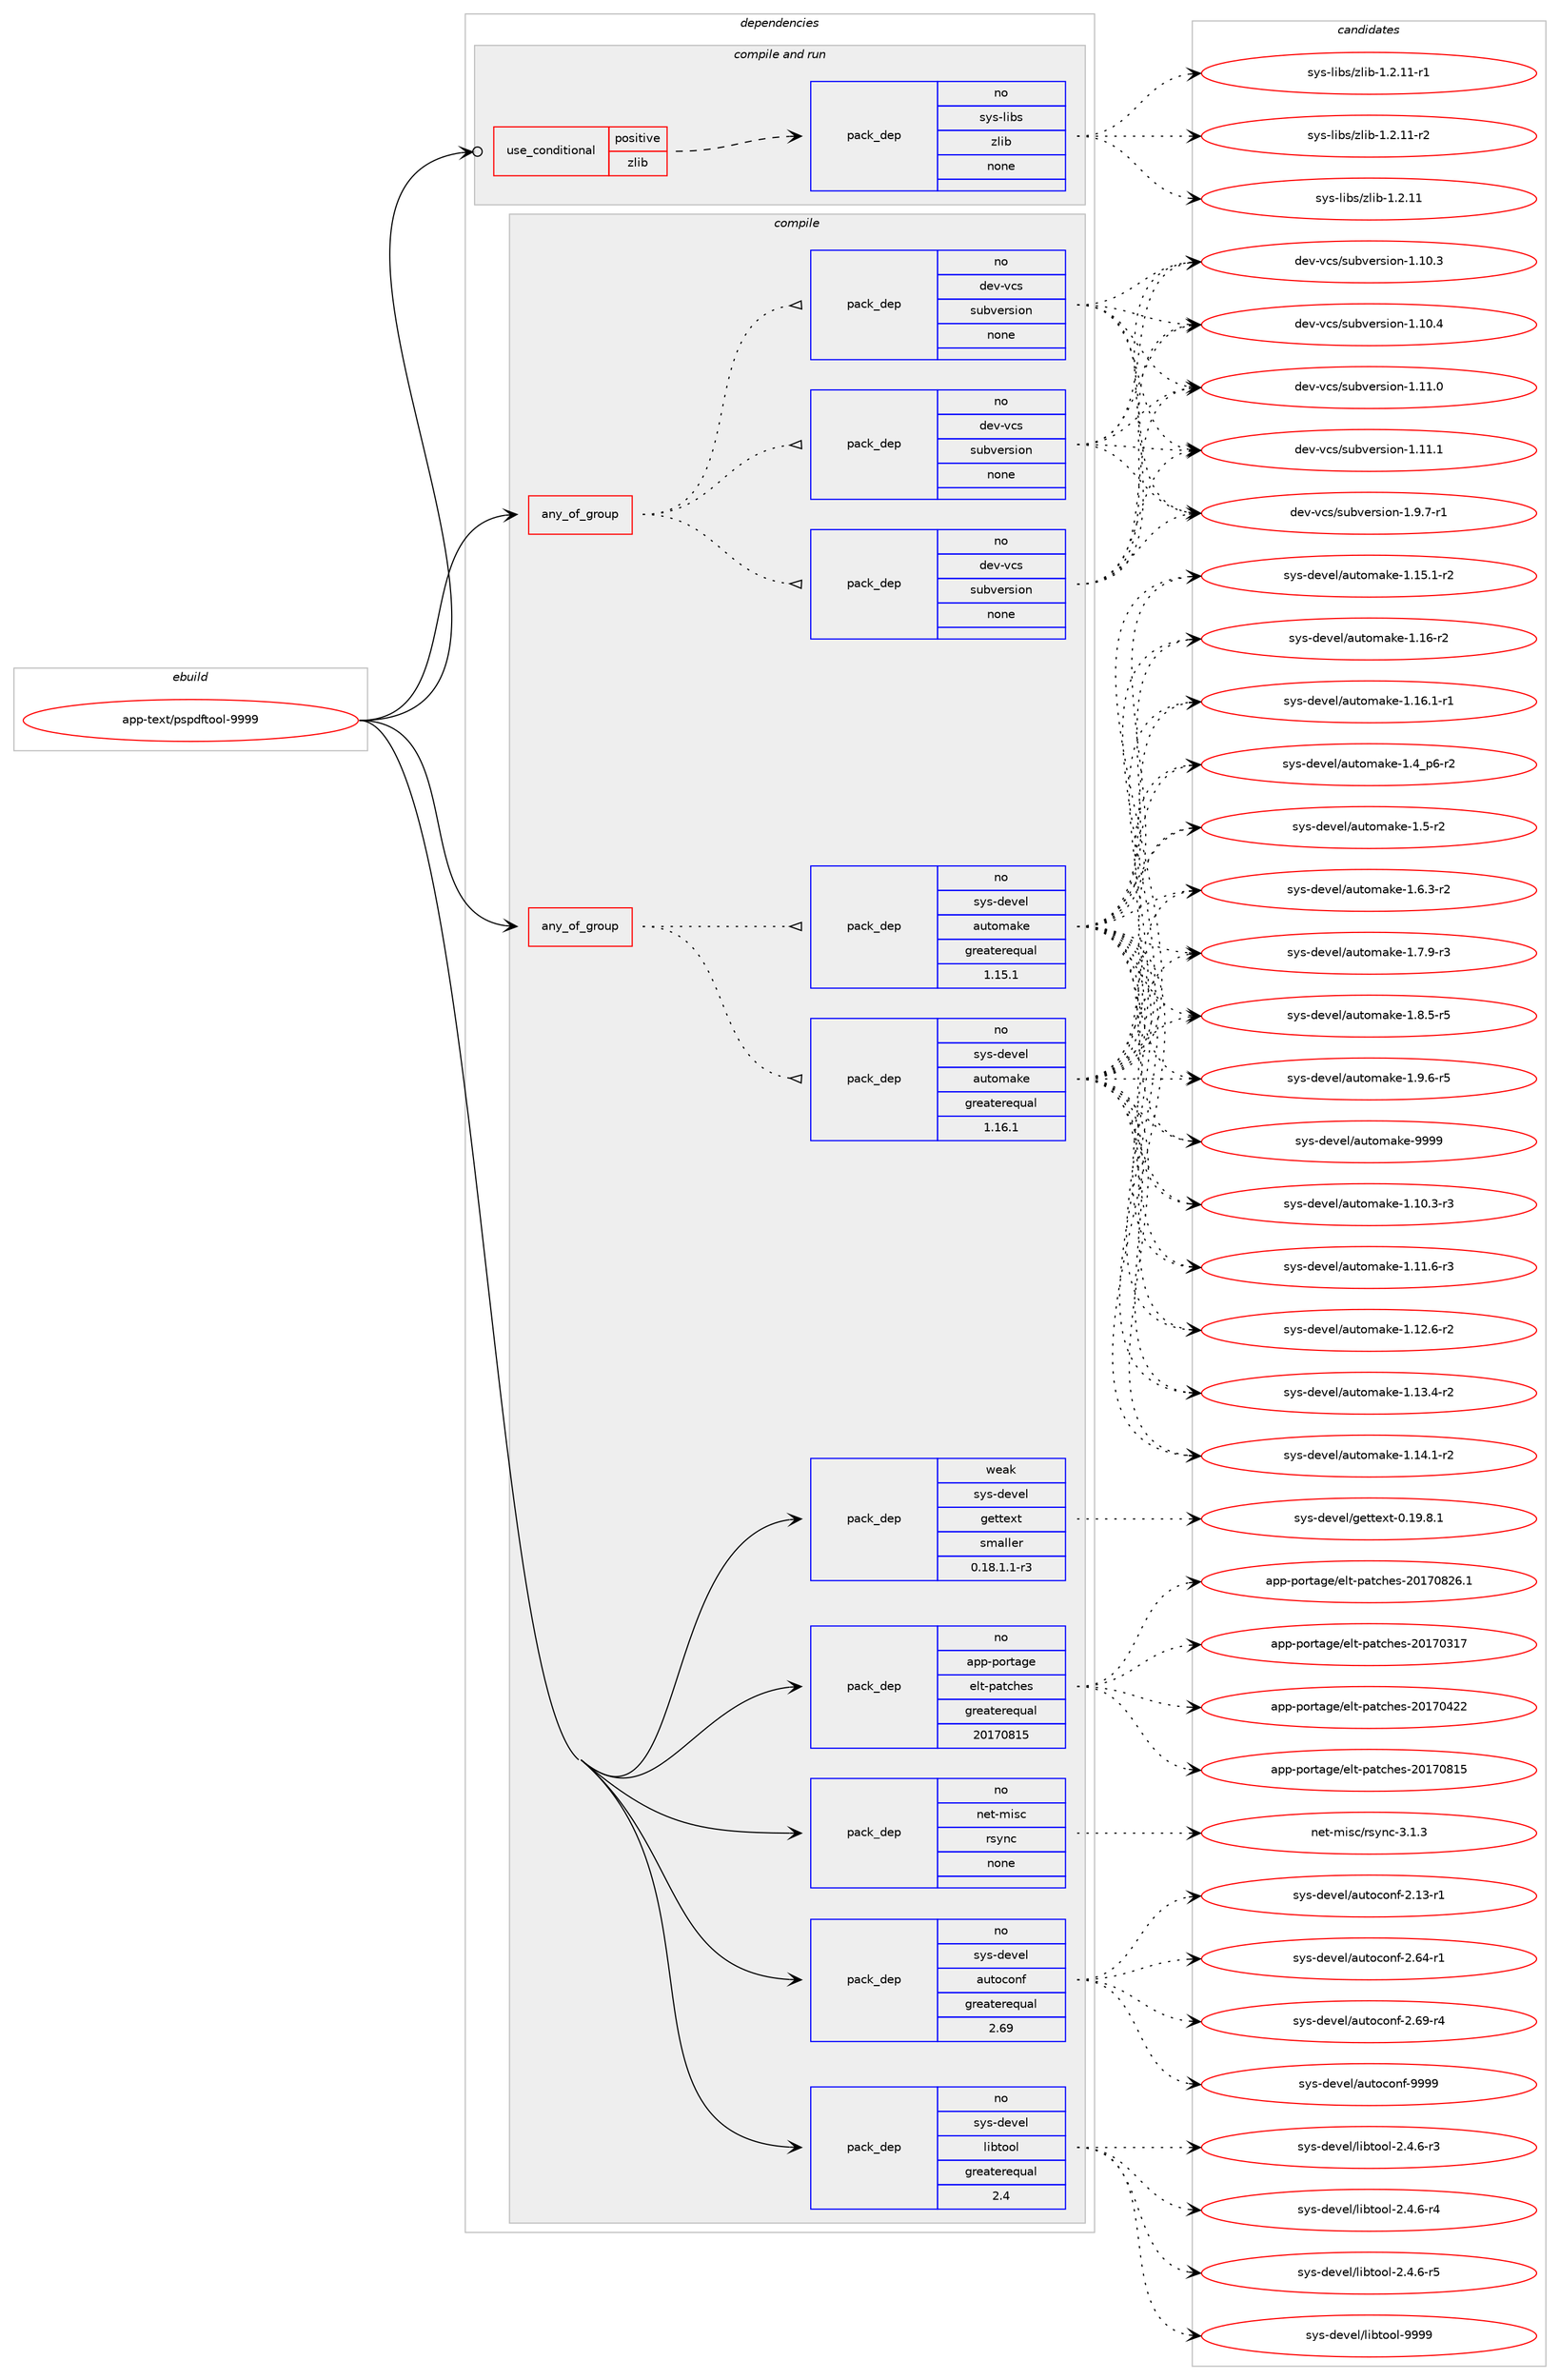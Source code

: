 digraph prolog {

# *************
# Graph options
# *************

newrank=true;
concentrate=true;
compound=true;
graph [rankdir=LR,fontname=Helvetica,fontsize=10,ranksep=1.5];#, ranksep=2.5, nodesep=0.2];
edge  [arrowhead=vee];
node  [fontname=Helvetica,fontsize=10];

# **********
# The ebuild
# **********

subgraph cluster_leftcol {
color=gray;
rank=same;
label=<<i>ebuild</i>>;
id [label="app-text/pspdftool-9999", color=red, width=4, href="../app-text/pspdftool-9999.svg"];
}

# ****************
# The dependencies
# ****************

subgraph cluster_midcol {
color=gray;
label=<<i>dependencies</i>>;
subgraph cluster_compile {
fillcolor="#eeeeee";
style=filled;
label=<<i>compile</i>>;
subgraph any19997 {
dependency1311892 [label=<<TABLE BORDER="0" CELLBORDER="1" CELLSPACING="0" CELLPADDING="4"><TR><TD CELLPADDING="10">any_of_group</TD></TR></TABLE>>, shape=none, color=red];subgraph pack935405 {
dependency1311893 [label=<<TABLE BORDER="0" CELLBORDER="1" CELLSPACING="0" CELLPADDING="4" WIDTH="220"><TR><TD ROWSPAN="6" CELLPADDING="30">pack_dep</TD></TR><TR><TD WIDTH="110">no</TD></TR><TR><TD>dev-vcs</TD></TR><TR><TD>subversion</TD></TR><TR><TD>none</TD></TR><TR><TD></TD></TR></TABLE>>, shape=none, color=blue];
}
dependency1311892:e -> dependency1311893:w [weight=20,style="dotted",arrowhead="oinv"];
subgraph pack935406 {
dependency1311894 [label=<<TABLE BORDER="0" CELLBORDER="1" CELLSPACING="0" CELLPADDING="4" WIDTH="220"><TR><TD ROWSPAN="6" CELLPADDING="30">pack_dep</TD></TR><TR><TD WIDTH="110">no</TD></TR><TR><TD>dev-vcs</TD></TR><TR><TD>subversion</TD></TR><TR><TD>none</TD></TR><TR><TD></TD></TR></TABLE>>, shape=none, color=blue];
}
dependency1311892:e -> dependency1311894:w [weight=20,style="dotted",arrowhead="oinv"];
subgraph pack935407 {
dependency1311895 [label=<<TABLE BORDER="0" CELLBORDER="1" CELLSPACING="0" CELLPADDING="4" WIDTH="220"><TR><TD ROWSPAN="6" CELLPADDING="30">pack_dep</TD></TR><TR><TD WIDTH="110">no</TD></TR><TR><TD>dev-vcs</TD></TR><TR><TD>subversion</TD></TR><TR><TD>none</TD></TR><TR><TD></TD></TR></TABLE>>, shape=none, color=blue];
}
dependency1311892:e -> dependency1311895:w [weight=20,style="dotted",arrowhead="oinv"];
}
id:e -> dependency1311892:w [weight=20,style="solid",arrowhead="vee"];
subgraph any19998 {
dependency1311896 [label=<<TABLE BORDER="0" CELLBORDER="1" CELLSPACING="0" CELLPADDING="4"><TR><TD CELLPADDING="10">any_of_group</TD></TR></TABLE>>, shape=none, color=red];subgraph pack935408 {
dependency1311897 [label=<<TABLE BORDER="0" CELLBORDER="1" CELLSPACING="0" CELLPADDING="4" WIDTH="220"><TR><TD ROWSPAN="6" CELLPADDING="30">pack_dep</TD></TR><TR><TD WIDTH="110">no</TD></TR><TR><TD>sys-devel</TD></TR><TR><TD>automake</TD></TR><TR><TD>greaterequal</TD></TR><TR><TD>1.16.1</TD></TR></TABLE>>, shape=none, color=blue];
}
dependency1311896:e -> dependency1311897:w [weight=20,style="dotted",arrowhead="oinv"];
subgraph pack935409 {
dependency1311898 [label=<<TABLE BORDER="0" CELLBORDER="1" CELLSPACING="0" CELLPADDING="4" WIDTH="220"><TR><TD ROWSPAN="6" CELLPADDING="30">pack_dep</TD></TR><TR><TD WIDTH="110">no</TD></TR><TR><TD>sys-devel</TD></TR><TR><TD>automake</TD></TR><TR><TD>greaterequal</TD></TR><TR><TD>1.15.1</TD></TR></TABLE>>, shape=none, color=blue];
}
dependency1311896:e -> dependency1311898:w [weight=20,style="dotted",arrowhead="oinv"];
}
id:e -> dependency1311896:w [weight=20,style="solid",arrowhead="vee"];
subgraph pack935410 {
dependency1311899 [label=<<TABLE BORDER="0" CELLBORDER="1" CELLSPACING="0" CELLPADDING="4" WIDTH="220"><TR><TD ROWSPAN="6" CELLPADDING="30">pack_dep</TD></TR><TR><TD WIDTH="110">no</TD></TR><TR><TD>app-portage</TD></TR><TR><TD>elt-patches</TD></TR><TR><TD>greaterequal</TD></TR><TR><TD>20170815</TD></TR></TABLE>>, shape=none, color=blue];
}
id:e -> dependency1311899:w [weight=20,style="solid",arrowhead="vee"];
subgraph pack935411 {
dependency1311900 [label=<<TABLE BORDER="0" CELLBORDER="1" CELLSPACING="0" CELLPADDING="4" WIDTH="220"><TR><TD ROWSPAN="6" CELLPADDING="30">pack_dep</TD></TR><TR><TD WIDTH="110">no</TD></TR><TR><TD>net-misc</TD></TR><TR><TD>rsync</TD></TR><TR><TD>none</TD></TR><TR><TD></TD></TR></TABLE>>, shape=none, color=blue];
}
id:e -> dependency1311900:w [weight=20,style="solid",arrowhead="vee"];
subgraph pack935412 {
dependency1311901 [label=<<TABLE BORDER="0" CELLBORDER="1" CELLSPACING="0" CELLPADDING="4" WIDTH="220"><TR><TD ROWSPAN="6" CELLPADDING="30">pack_dep</TD></TR><TR><TD WIDTH="110">no</TD></TR><TR><TD>sys-devel</TD></TR><TR><TD>autoconf</TD></TR><TR><TD>greaterequal</TD></TR><TR><TD>2.69</TD></TR></TABLE>>, shape=none, color=blue];
}
id:e -> dependency1311901:w [weight=20,style="solid",arrowhead="vee"];
subgraph pack935413 {
dependency1311902 [label=<<TABLE BORDER="0" CELLBORDER="1" CELLSPACING="0" CELLPADDING="4" WIDTH="220"><TR><TD ROWSPAN="6" CELLPADDING="30">pack_dep</TD></TR><TR><TD WIDTH="110">no</TD></TR><TR><TD>sys-devel</TD></TR><TR><TD>libtool</TD></TR><TR><TD>greaterequal</TD></TR><TR><TD>2.4</TD></TR></TABLE>>, shape=none, color=blue];
}
id:e -> dependency1311902:w [weight=20,style="solid",arrowhead="vee"];
subgraph pack935414 {
dependency1311903 [label=<<TABLE BORDER="0" CELLBORDER="1" CELLSPACING="0" CELLPADDING="4" WIDTH="220"><TR><TD ROWSPAN="6" CELLPADDING="30">pack_dep</TD></TR><TR><TD WIDTH="110">weak</TD></TR><TR><TD>sys-devel</TD></TR><TR><TD>gettext</TD></TR><TR><TD>smaller</TD></TR><TR><TD>0.18.1.1-r3</TD></TR></TABLE>>, shape=none, color=blue];
}
id:e -> dependency1311903:w [weight=20,style="solid",arrowhead="vee"];
}
subgraph cluster_compileandrun {
fillcolor="#eeeeee";
style=filled;
label=<<i>compile and run</i>>;
subgraph cond355941 {
dependency1311904 [label=<<TABLE BORDER="0" CELLBORDER="1" CELLSPACING="0" CELLPADDING="4"><TR><TD ROWSPAN="3" CELLPADDING="10">use_conditional</TD></TR><TR><TD>positive</TD></TR><TR><TD>zlib</TD></TR></TABLE>>, shape=none, color=red];
subgraph pack935415 {
dependency1311905 [label=<<TABLE BORDER="0" CELLBORDER="1" CELLSPACING="0" CELLPADDING="4" WIDTH="220"><TR><TD ROWSPAN="6" CELLPADDING="30">pack_dep</TD></TR><TR><TD WIDTH="110">no</TD></TR><TR><TD>sys-libs</TD></TR><TR><TD>zlib</TD></TR><TR><TD>none</TD></TR><TR><TD></TD></TR></TABLE>>, shape=none, color=blue];
}
dependency1311904:e -> dependency1311905:w [weight=20,style="dashed",arrowhead="vee"];
}
id:e -> dependency1311904:w [weight=20,style="solid",arrowhead="odotvee"];
}
subgraph cluster_run {
fillcolor="#eeeeee";
style=filled;
label=<<i>run</i>>;
}
}

# **************
# The candidates
# **************

subgraph cluster_choices {
rank=same;
color=gray;
label=<<i>candidates</i>>;

subgraph choice935405 {
color=black;
nodesep=1;
choice1001011184511899115471151179811810111411510511111045494649484651 [label="dev-vcs/subversion-1.10.3", color=red, width=4,href="../dev-vcs/subversion-1.10.3.svg"];
choice1001011184511899115471151179811810111411510511111045494649484652 [label="dev-vcs/subversion-1.10.4", color=red, width=4,href="../dev-vcs/subversion-1.10.4.svg"];
choice1001011184511899115471151179811810111411510511111045494649494648 [label="dev-vcs/subversion-1.11.0", color=red, width=4,href="../dev-vcs/subversion-1.11.0.svg"];
choice1001011184511899115471151179811810111411510511111045494649494649 [label="dev-vcs/subversion-1.11.1", color=red, width=4,href="../dev-vcs/subversion-1.11.1.svg"];
choice100101118451189911547115117981181011141151051111104549465746554511449 [label="dev-vcs/subversion-1.9.7-r1", color=red, width=4,href="../dev-vcs/subversion-1.9.7-r1.svg"];
dependency1311893:e -> choice1001011184511899115471151179811810111411510511111045494649484651:w [style=dotted,weight="100"];
dependency1311893:e -> choice1001011184511899115471151179811810111411510511111045494649484652:w [style=dotted,weight="100"];
dependency1311893:e -> choice1001011184511899115471151179811810111411510511111045494649494648:w [style=dotted,weight="100"];
dependency1311893:e -> choice1001011184511899115471151179811810111411510511111045494649494649:w [style=dotted,weight="100"];
dependency1311893:e -> choice100101118451189911547115117981181011141151051111104549465746554511449:w [style=dotted,weight="100"];
}
subgraph choice935406 {
color=black;
nodesep=1;
choice1001011184511899115471151179811810111411510511111045494649484651 [label="dev-vcs/subversion-1.10.3", color=red, width=4,href="../dev-vcs/subversion-1.10.3.svg"];
choice1001011184511899115471151179811810111411510511111045494649484652 [label="dev-vcs/subversion-1.10.4", color=red, width=4,href="../dev-vcs/subversion-1.10.4.svg"];
choice1001011184511899115471151179811810111411510511111045494649494648 [label="dev-vcs/subversion-1.11.0", color=red, width=4,href="../dev-vcs/subversion-1.11.0.svg"];
choice1001011184511899115471151179811810111411510511111045494649494649 [label="dev-vcs/subversion-1.11.1", color=red, width=4,href="../dev-vcs/subversion-1.11.1.svg"];
choice100101118451189911547115117981181011141151051111104549465746554511449 [label="dev-vcs/subversion-1.9.7-r1", color=red, width=4,href="../dev-vcs/subversion-1.9.7-r1.svg"];
dependency1311894:e -> choice1001011184511899115471151179811810111411510511111045494649484651:w [style=dotted,weight="100"];
dependency1311894:e -> choice1001011184511899115471151179811810111411510511111045494649484652:w [style=dotted,weight="100"];
dependency1311894:e -> choice1001011184511899115471151179811810111411510511111045494649494648:w [style=dotted,weight="100"];
dependency1311894:e -> choice1001011184511899115471151179811810111411510511111045494649494649:w [style=dotted,weight="100"];
dependency1311894:e -> choice100101118451189911547115117981181011141151051111104549465746554511449:w [style=dotted,weight="100"];
}
subgraph choice935407 {
color=black;
nodesep=1;
choice1001011184511899115471151179811810111411510511111045494649484651 [label="dev-vcs/subversion-1.10.3", color=red, width=4,href="../dev-vcs/subversion-1.10.3.svg"];
choice1001011184511899115471151179811810111411510511111045494649484652 [label="dev-vcs/subversion-1.10.4", color=red, width=4,href="../dev-vcs/subversion-1.10.4.svg"];
choice1001011184511899115471151179811810111411510511111045494649494648 [label="dev-vcs/subversion-1.11.0", color=red, width=4,href="../dev-vcs/subversion-1.11.0.svg"];
choice1001011184511899115471151179811810111411510511111045494649494649 [label="dev-vcs/subversion-1.11.1", color=red, width=4,href="../dev-vcs/subversion-1.11.1.svg"];
choice100101118451189911547115117981181011141151051111104549465746554511449 [label="dev-vcs/subversion-1.9.7-r1", color=red, width=4,href="../dev-vcs/subversion-1.9.7-r1.svg"];
dependency1311895:e -> choice1001011184511899115471151179811810111411510511111045494649484651:w [style=dotted,weight="100"];
dependency1311895:e -> choice1001011184511899115471151179811810111411510511111045494649484652:w [style=dotted,weight="100"];
dependency1311895:e -> choice1001011184511899115471151179811810111411510511111045494649494648:w [style=dotted,weight="100"];
dependency1311895:e -> choice1001011184511899115471151179811810111411510511111045494649494649:w [style=dotted,weight="100"];
dependency1311895:e -> choice100101118451189911547115117981181011141151051111104549465746554511449:w [style=dotted,weight="100"];
}
subgraph choice935408 {
color=black;
nodesep=1;
choice11512111545100101118101108479711711611110997107101454946494846514511451 [label="sys-devel/automake-1.10.3-r3", color=red, width=4,href="../sys-devel/automake-1.10.3-r3.svg"];
choice11512111545100101118101108479711711611110997107101454946494946544511451 [label="sys-devel/automake-1.11.6-r3", color=red, width=4,href="../sys-devel/automake-1.11.6-r3.svg"];
choice11512111545100101118101108479711711611110997107101454946495046544511450 [label="sys-devel/automake-1.12.6-r2", color=red, width=4,href="../sys-devel/automake-1.12.6-r2.svg"];
choice11512111545100101118101108479711711611110997107101454946495146524511450 [label="sys-devel/automake-1.13.4-r2", color=red, width=4,href="../sys-devel/automake-1.13.4-r2.svg"];
choice11512111545100101118101108479711711611110997107101454946495246494511450 [label="sys-devel/automake-1.14.1-r2", color=red, width=4,href="../sys-devel/automake-1.14.1-r2.svg"];
choice11512111545100101118101108479711711611110997107101454946495346494511450 [label="sys-devel/automake-1.15.1-r2", color=red, width=4,href="../sys-devel/automake-1.15.1-r2.svg"];
choice1151211154510010111810110847971171161111099710710145494649544511450 [label="sys-devel/automake-1.16-r2", color=red, width=4,href="../sys-devel/automake-1.16-r2.svg"];
choice11512111545100101118101108479711711611110997107101454946495446494511449 [label="sys-devel/automake-1.16.1-r1", color=red, width=4,href="../sys-devel/automake-1.16.1-r1.svg"];
choice115121115451001011181011084797117116111109971071014549465295112544511450 [label="sys-devel/automake-1.4_p6-r2", color=red, width=4,href="../sys-devel/automake-1.4_p6-r2.svg"];
choice11512111545100101118101108479711711611110997107101454946534511450 [label="sys-devel/automake-1.5-r2", color=red, width=4,href="../sys-devel/automake-1.5-r2.svg"];
choice115121115451001011181011084797117116111109971071014549465446514511450 [label="sys-devel/automake-1.6.3-r2", color=red, width=4,href="../sys-devel/automake-1.6.3-r2.svg"];
choice115121115451001011181011084797117116111109971071014549465546574511451 [label="sys-devel/automake-1.7.9-r3", color=red, width=4,href="../sys-devel/automake-1.7.9-r3.svg"];
choice115121115451001011181011084797117116111109971071014549465646534511453 [label="sys-devel/automake-1.8.5-r5", color=red, width=4,href="../sys-devel/automake-1.8.5-r5.svg"];
choice115121115451001011181011084797117116111109971071014549465746544511453 [label="sys-devel/automake-1.9.6-r5", color=red, width=4,href="../sys-devel/automake-1.9.6-r5.svg"];
choice115121115451001011181011084797117116111109971071014557575757 [label="sys-devel/automake-9999", color=red, width=4,href="../sys-devel/automake-9999.svg"];
dependency1311897:e -> choice11512111545100101118101108479711711611110997107101454946494846514511451:w [style=dotted,weight="100"];
dependency1311897:e -> choice11512111545100101118101108479711711611110997107101454946494946544511451:w [style=dotted,weight="100"];
dependency1311897:e -> choice11512111545100101118101108479711711611110997107101454946495046544511450:w [style=dotted,weight="100"];
dependency1311897:e -> choice11512111545100101118101108479711711611110997107101454946495146524511450:w [style=dotted,weight="100"];
dependency1311897:e -> choice11512111545100101118101108479711711611110997107101454946495246494511450:w [style=dotted,weight="100"];
dependency1311897:e -> choice11512111545100101118101108479711711611110997107101454946495346494511450:w [style=dotted,weight="100"];
dependency1311897:e -> choice1151211154510010111810110847971171161111099710710145494649544511450:w [style=dotted,weight="100"];
dependency1311897:e -> choice11512111545100101118101108479711711611110997107101454946495446494511449:w [style=dotted,weight="100"];
dependency1311897:e -> choice115121115451001011181011084797117116111109971071014549465295112544511450:w [style=dotted,weight="100"];
dependency1311897:e -> choice11512111545100101118101108479711711611110997107101454946534511450:w [style=dotted,weight="100"];
dependency1311897:e -> choice115121115451001011181011084797117116111109971071014549465446514511450:w [style=dotted,weight="100"];
dependency1311897:e -> choice115121115451001011181011084797117116111109971071014549465546574511451:w [style=dotted,weight="100"];
dependency1311897:e -> choice115121115451001011181011084797117116111109971071014549465646534511453:w [style=dotted,weight="100"];
dependency1311897:e -> choice115121115451001011181011084797117116111109971071014549465746544511453:w [style=dotted,weight="100"];
dependency1311897:e -> choice115121115451001011181011084797117116111109971071014557575757:w [style=dotted,weight="100"];
}
subgraph choice935409 {
color=black;
nodesep=1;
choice11512111545100101118101108479711711611110997107101454946494846514511451 [label="sys-devel/automake-1.10.3-r3", color=red, width=4,href="../sys-devel/automake-1.10.3-r3.svg"];
choice11512111545100101118101108479711711611110997107101454946494946544511451 [label="sys-devel/automake-1.11.6-r3", color=red, width=4,href="../sys-devel/automake-1.11.6-r3.svg"];
choice11512111545100101118101108479711711611110997107101454946495046544511450 [label="sys-devel/automake-1.12.6-r2", color=red, width=4,href="../sys-devel/automake-1.12.6-r2.svg"];
choice11512111545100101118101108479711711611110997107101454946495146524511450 [label="sys-devel/automake-1.13.4-r2", color=red, width=4,href="../sys-devel/automake-1.13.4-r2.svg"];
choice11512111545100101118101108479711711611110997107101454946495246494511450 [label="sys-devel/automake-1.14.1-r2", color=red, width=4,href="../sys-devel/automake-1.14.1-r2.svg"];
choice11512111545100101118101108479711711611110997107101454946495346494511450 [label="sys-devel/automake-1.15.1-r2", color=red, width=4,href="../sys-devel/automake-1.15.1-r2.svg"];
choice1151211154510010111810110847971171161111099710710145494649544511450 [label="sys-devel/automake-1.16-r2", color=red, width=4,href="../sys-devel/automake-1.16-r2.svg"];
choice11512111545100101118101108479711711611110997107101454946495446494511449 [label="sys-devel/automake-1.16.1-r1", color=red, width=4,href="../sys-devel/automake-1.16.1-r1.svg"];
choice115121115451001011181011084797117116111109971071014549465295112544511450 [label="sys-devel/automake-1.4_p6-r2", color=red, width=4,href="../sys-devel/automake-1.4_p6-r2.svg"];
choice11512111545100101118101108479711711611110997107101454946534511450 [label="sys-devel/automake-1.5-r2", color=red, width=4,href="../sys-devel/automake-1.5-r2.svg"];
choice115121115451001011181011084797117116111109971071014549465446514511450 [label="sys-devel/automake-1.6.3-r2", color=red, width=4,href="../sys-devel/automake-1.6.3-r2.svg"];
choice115121115451001011181011084797117116111109971071014549465546574511451 [label="sys-devel/automake-1.7.9-r3", color=red, width=4,href="../sys-devel/automake-1.7.9-r3.svg"];
choice115121115451001011181011084797117116111109971071014549465646534511453 [label="sys-devel/automake-1.8.5-r5", color=red, width=4,href="../sys-devel/automake-1.8.5-r5.svg"];
choice115121115451001011181011084797117116111109971071014549465746544511453 [label="sys-devel/automake-1.9.6-r5", color=red, width=4,href="../sys-devel/automake-1.9.6-r5.svg"];
choice115121115451001011181011084797117116111109971071014557575757 [label="sys-devel/automake-9999", color=red, width=4,href="../sys-devel/automake-9999.svg"];
dependency1311898:e -> choice11512111545100101118101108479711711611110997107101454946494846514511451:w [style=dotted,weight="100"];
dependency1311898:e -> choice11512111545100101118101108479711711611110997107101454946494946544511451:w [style=dotted,weight="100"];
dependency1311898:e -> choice11512111545100101118101108479711711611110997107101454946495046544511450:w [style=dotted,weight="100"];
dependency1311898:e -> choice11512111545100101118101108479711711611110997107101454946495146524511450:w [style=dotted,weight="100"];
dependency1311898:e -> choice11512111545100101118101108479711711611110997107101454946495246494511450:w [style=dotted,weight="100"];
dependency1311898:e -> choice11512111545100101118101108479711711611110997107101454946495346494511450:w [style=dotted,weight="100"];
dependency1311898:e -> choice1151211154510010111810110847971171161111099710710145494649544511450:w [style=dotted,weight="100"];
dependency1311898:e -> choice11512111545100101118101108479711711611110997107101454946495446494511449:w [style=dotted,weight="100"];
dependency1311898:e -> choice115121115451001011181011084797117116111109971071014549465295112544511450:w [style=dotted,weight="100"];
dependency1311898:e -> choice11512111545100101118101108479711711611110997107101454946534511450:w [style=dotted,weight="100"];
dependency1311898:e -> choice115121115451001011181011084797117116111109971071014549465446514511450:w [style=dotted,weight="100"];
dependency1311898:e -> choice115121115451001011181011084797117116111109971071014549465546574511451:w [style=dotted,weight="100"];
dependency1311898:e -> choice115121115451001011181011084797117116111109971071014549465646534511453:w [style=dotted,weight="100"];
dependency1311898:e -> choice115121115451001011181011084797117116111109971071014549465746544511453:w [style=dotted,weight="100"];
dependency1311898:e -> choice115121115451001011181011084797117116111109971071014557575757:w [style=dotted,weight="100"];
}
subgraph choice935410 {
color=black;
nodesep=1;
choice97112112451121111141169710310147101108116451129711699104101115455048495548514955 [label="app-portage/elt-patches-20170317", color=red, width=4,href="../app-portage/elt-patches-20170317.svg"];
choice97112112451121111141169710310147101108116451129711699104101115455048495548525050 [label="app-portage/elt-patches-20170422", color=red, width=4,href="../app-portage/elt-patches-20170422.svg"];
choice97112112451121111141169710310147101108116451129711699104101115455048495548564953 [label="app-portage/elt-patches-20170815", color=red, width=4,href="../app-portage/elt-patches-20170815.svg"];
choice971121124511211111411697103101471011081164511297116991041011154550484955485650544649 [label="app-portage/elt-patches-20170826.1", color=red, width=4,href="../app-portage/elt-patches-20170826.1.svg"];
dependency1311899:e -> choice97112112451121111141169710310147101108116451129711699104101115455048495548514955:w [style=dotted,weight="100"];
dependency1311899:e -> choice97112112451121111141169710310147101108116451129711699104101115455048495548525050:w [style=dotted,weight="100"];
dependency1311899:e -> choice97112112451121111141169710310147101108116451129711699104101115455048495548564953:w [style=dotted,weight="100"];
dependency1311899:e -> choice971121124511211111411697103101471011081164511297116991041011154550484955485650544649:w [style=dotted,weight="100"];
}
subgraph choice935411 {
color=black;
nodesep=1;
choice11010111645109105115994711411512111099455146494651 [label="net-misc/rsync-3.1.3", color=red, width=4,href="../net-misc/rsync-3.1.3.svg"];
dependency1311900:e -> choice11010111645109105115994711411512111099455146494651:w [style=dotted,weight="100"];
}
subgraph choice935412 {
color=black;
nodesep=1;
choice1151211154510010111810110847971171161119911111010245504649514511449 [label="sys-devel/autoconf-2.13-r1", color=red, width=4,href="../sys-devel/autoconf-2.13-r1.svg"];
choice1151211154510010111810110847971171161119911111010245504654524511449 [label="sys-devel/autoconf-2.64-r1", color=red, width=4,href="../sys-devel/autoconf-2.64-r1.svg"];
choice1151211154510010111810110847971171161119911111010245504654574511452 [label="sys-devel/autoconf-2.69-r4", color=red, width=4,href="../sys-devel/autoconf-2.69-r4.svg"];
choice115121115451001011181011084797117116111991111101024557575757 [label="sys-devel/autoconf-9999", color=red, width=4,href="../sys-devel/autoconf-9999.svg"];
dependency1311901:e -> choice1151211154510010111810110847971171161119911111010245504649514511449:w [style=dotted,weight="100"];
dependency1311901:e -> choice1151211154510010111810110847971171161119911111010245504654524511449:w [style=dotted,weight="100"];
dependency1311901:e -> choice1151211154510010111810110847971171161119911111010245504654574511452:w [style=dotted,weight="100"];
dependency1311901:e -> choice115121115451001011181011084797117116111991111101024557575757:w [style=dotted,weight="100"];
}
subgraph choice935413 {
color=black;
nodesep=1;
choice1151211154510010111810110847108105981161111111084550465246544511451 [label="sys-devel/libtool-2.4.6-r3", color=red, width=4,href="../sys-devel/libtool-2.4.6-r3.svg"];
choice1151211154510010111810110847108105981161111111084550465246544511452 [label="sys-devel/libtool-2.4.6-r4", color=red, width=4,href="../sys-devel/libtool-2.4.6-r4.svg"];
choice1151211154510010111810110847108105981161111111084550465246544511453 [label="sys-devel/libtool-2.4.6-r5", color=red, width=4,href="../sys-devel/libtool-2.4.6-r5.svg"];
choice1151211154510010111810110847108105981161111111084557575757 [label="sys-devel/libtool-9999", color=red, width=4,href="../sys-devel/libtool-9999.svg"];
dependency1311902:e -> choice1151211154510010111810110847108105981161111111084550465246544511451:w [style=dotted,weight="100"];
dependency1311902:e -> choice1151211154510010111810110847108105981161111111084550465246544511452:w [style=dotted,weight="100"];
dependency1311902:e -> choice1151211154510010111810110847108105981161111111084550465246544511453:w [style=dotted,weight="100"];
dependency1311902:e -> choice1151211154510010111810110847108105981161111111084557575757:w [style=dotted,weight="100"];
}
subgraph choice935414 {
color=black;
nodesep=1;
choice1151211154510010111810110847103101116116101120116454846495746564649 [label="sys-devel/gettext-0.19.8.1", color=red, width=4,href="../sys-devel/gettext-0.19.8.1.svg"];
dependency1311903:e -> choice1151211154510010111810110847103101116116101120116454846495746564649:w [style=dotted,weight="100"];
}
subgraph choice935415 {
color=black;
nodesep=1;
choice1151211154510810598115471221081059845494650464949 [label="sys-libs/zlib-1.2.11", color=red, width=4,href="../sys-libs/zlib-1.2.11.svg"];
choice11512111545108105981154712210810598454946504649494511449 [label="sys-libs/zlib-1.2.11-r1", color=red, width=4,href="../sys-libs/zlib-1.2.11-r1.svg"];
choice11512111545108105981154712210810598454946504649494511450 [label="sys-libs/zlib-1.2.11-r2", color=red, width=4,href="../sys-libs/zlib-1.2.11-r2.svg"];
dependency1311905:e -> choice1151211154510810598115471221081059845494650464949:w [style=dotted,weight="100"];
dependency1311905:e -> choice11512111545108105981154712210810598454946504649494511449:w [style=dotted,weight="100"];
dependency1311905:e -> choice11512111545108105981154712210810598454946504649494511450:w [style=dotted,weight="100"];
}
}

}
